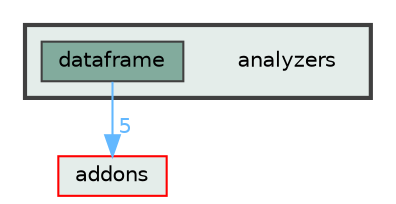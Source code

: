 digraph "analyzers"
{
 // LATEX_PDF_SIZE
  bgcolor="transparent";
  edge [fontname=Helvetica,fontsize=10,labelfontname=Helvetica,labelfontsize=10];
  node [fontname=Helvetica,fontsize=10,shape=box,height=0.2,width=0.4];
  compound=true
  subgraph clusterdir_3d03528d2400acc3fc02bc2b11bada0c {
    graph [ bgcolor="#e4edea", pencolor="grey25", label="", fontname=Helvetica,fontsize=10 style="filled,bold", URL="dir_3d03528d2400acc3fc02bc2b11bada0c.html",tooltip=""]
    dir_3d03528d2400acc3fc02bc2b11bada0c [shape=plaintext, label="analyzers"];
  dir_80d0d0eb77b8b32422d353741e959c30 [label="dataframe", fillcolor="#82ab9d", color="grey25", style="filled", URL="dir_80d0d0eb77b8b32422d353741e959c30.html",tooltip=""];
  }
  dir_1233bc0a3e869c10318208e4553a4fcb [label="addons", fillcolor="#e4edea", color="red", style="filled", URL="dir_1233bc0a3e869c10318208e4553a4fcb.html",tooltip=""];
  dir_80d0d0eb77b8b32422d353741e959c30->dir_1233bc0a3e869c10318208e4553a4fcb [headlabel="5", labeldistance=1.5 headhref="dir_000004_000000.html" href="dir_000004_000000.html" color="steelblue1" fontcolor="steelblue1"];
}
